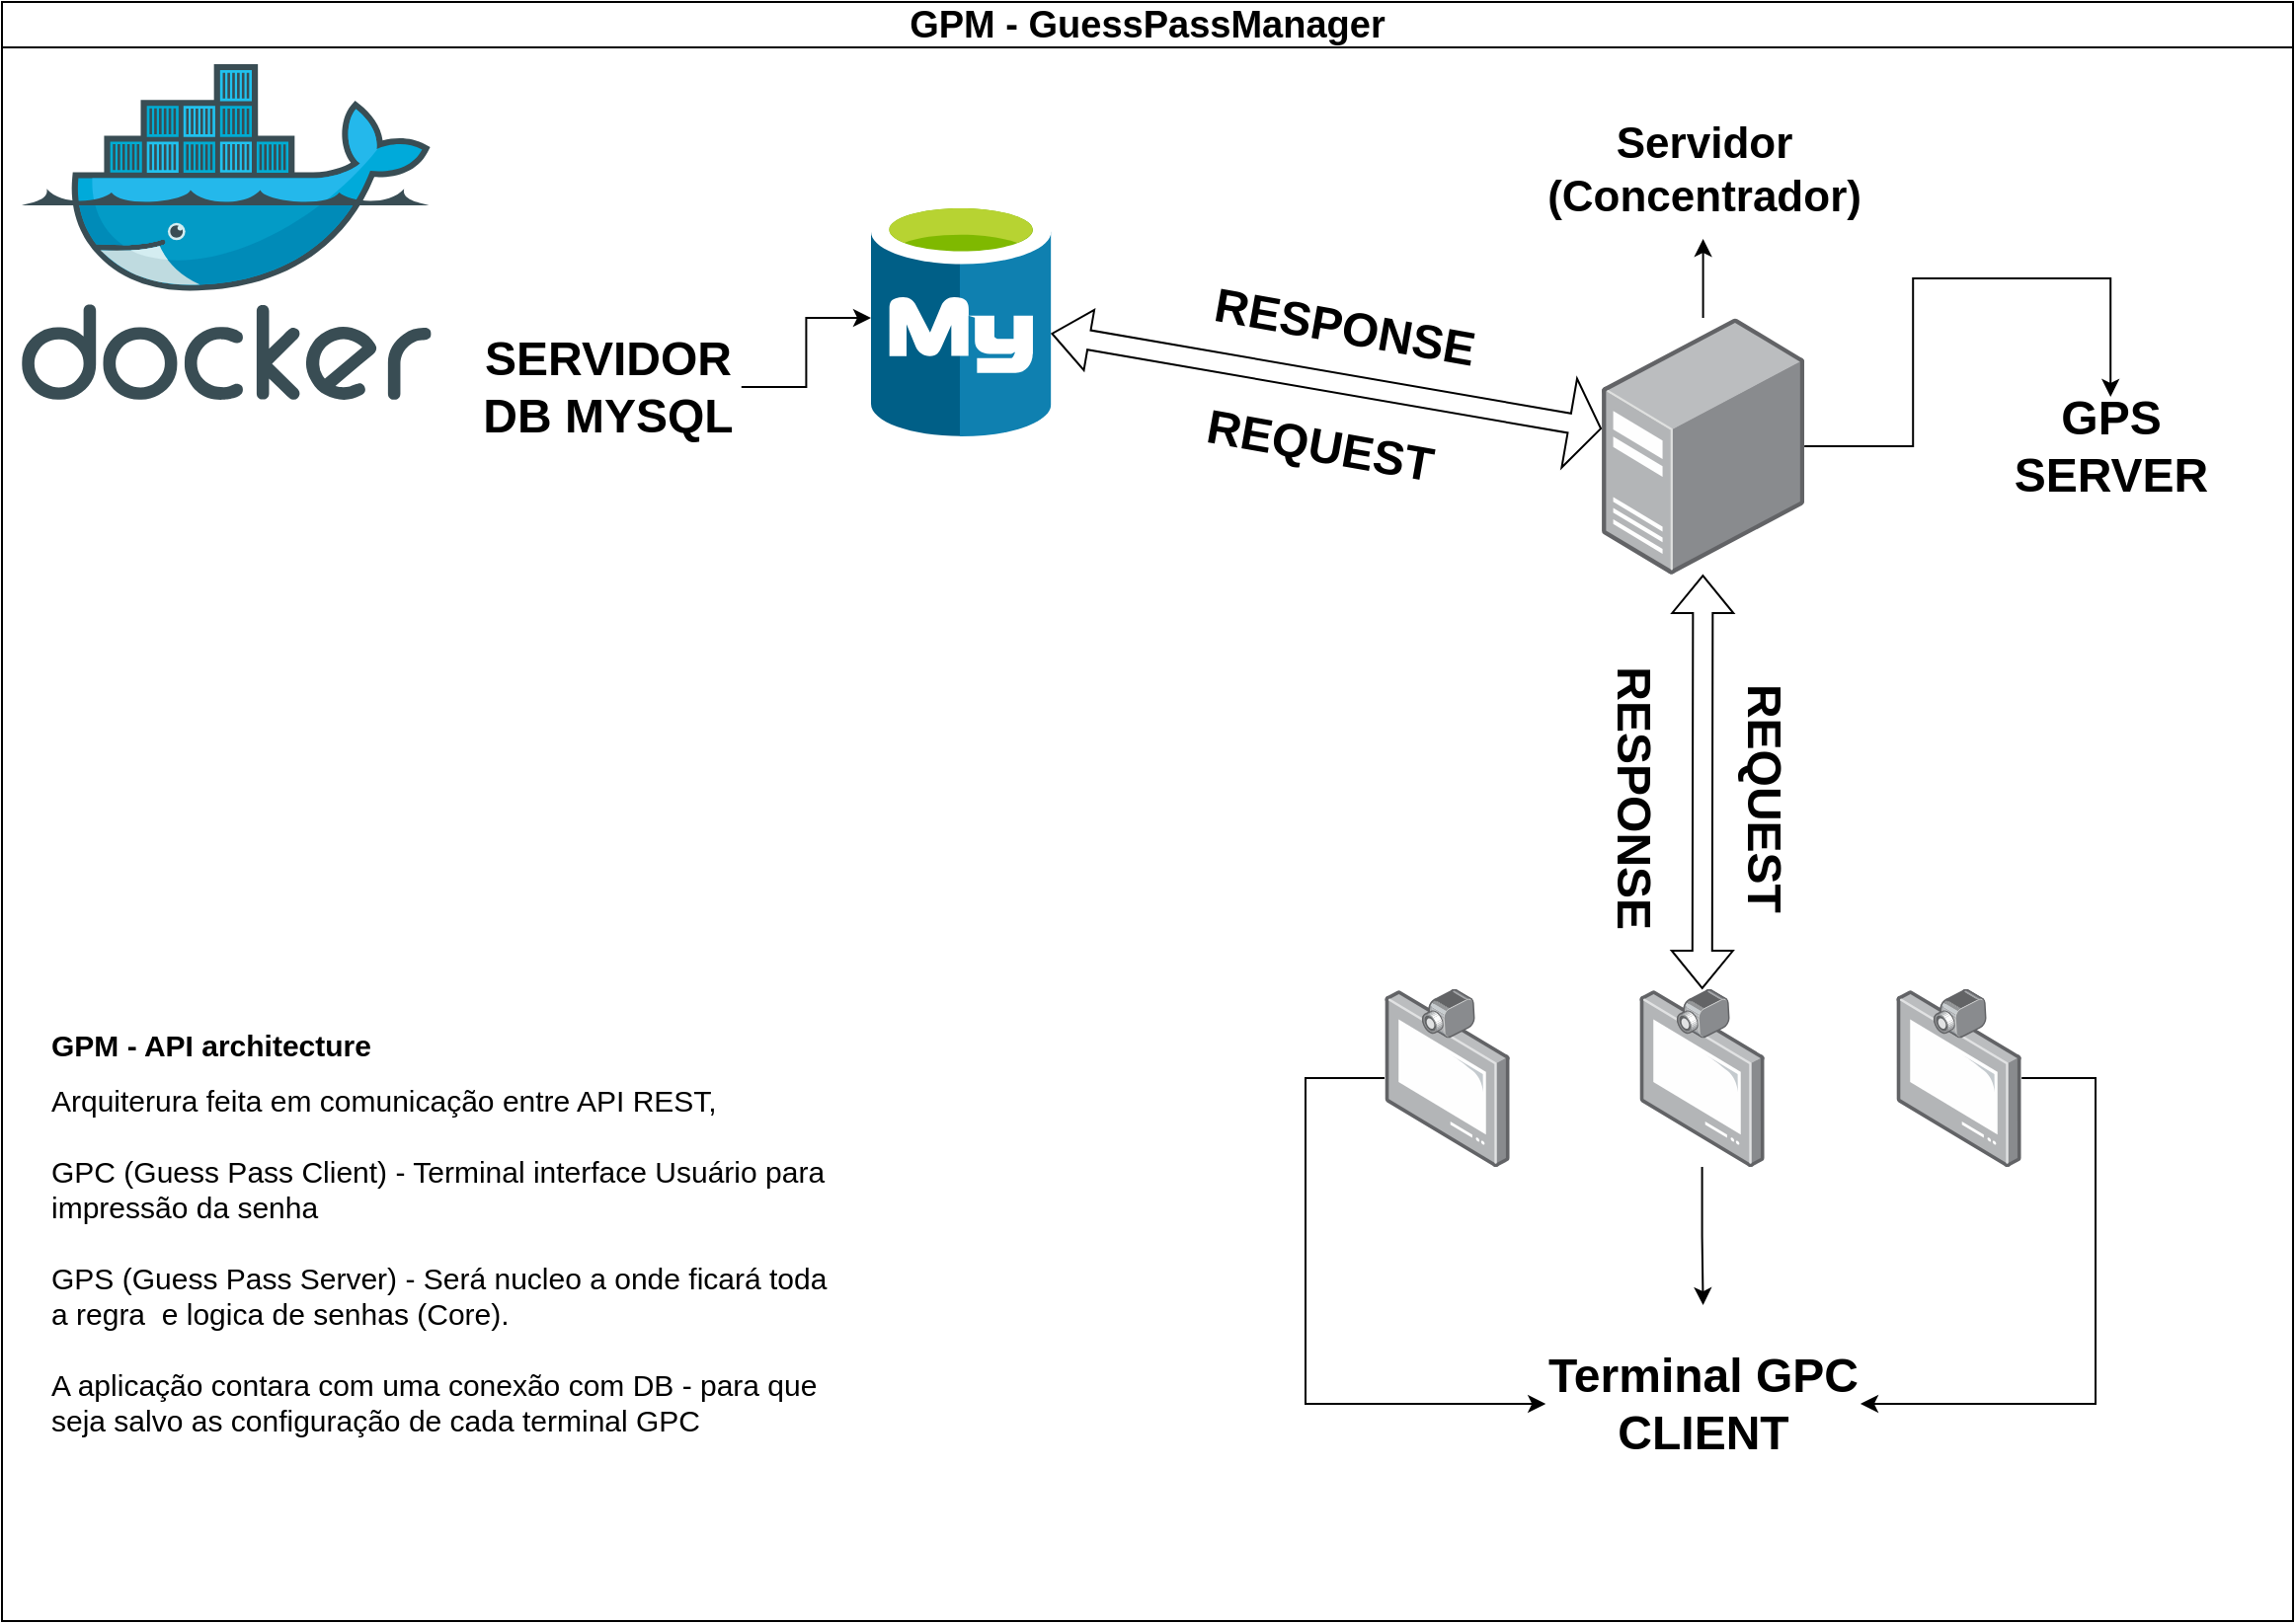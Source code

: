 <mxfile version="21.3.7" type="device" pages="3">
  <diagram id="f106602c-feb2-e66a-4537-3a34d633f6aa" name="Arquitetura ">
    <mxGraphModel dx="1867" dy="878" grid="1" gridSize="10" guides="1" tooltips="1" connect="1" arrows="1" fold="1" page="1" pageScale="1" pageWidth="1169" pageHeight="827" background="none" math="0" shadow="0">
      <root>
        <mxCell id="0" />
        <mxCell id="1" parent="0" />
        <mxCell id="pcUZTeSS1rxzo9gklF2V-1036" value="GPM - GuessPassManager" style="swimlane;whiteSpace=wrap;html=1;fontSize=19;" parent="1" vertex="1">
          <mxGeometry width="1160" height="820" as="geometry" />
        </mxCell>
        <mxCell id="pcUZTeSS1rxzo9gklF2V-1007" value="" style="image;points=[];aspect=fixed;html=1;align=center;shadow=0;dashed=0;image=img/lib/allied_telesis/computer_and_terminals/Server_Desktop.svg;" parent="pcUZTeSS1rxzo9gklF2V-1036" vertex="1">
          <mxGeometry x="810.02" y="160" width="102.56" height="130" as="geometry" />
        </mxCell>
        <mxCell id="pcUZTeSS1rxzo9gklF2V-1008" value="Servidor (Concentrador)" style="text;html=1;align=center;verticalAlign=middle;whiteSpace=wrap;rounded=0;fontSize=22;fontStyle=1" parent="pcUZTeSS1rxzo9gklF2V-1036" vertex="1">
          <mxGeometry x="789.52" y="50" width="143.56" height="70" as="geometry" />
        </mxCell>
        <mxCell id="pcUZTeSS1rxzo9gklF2V-1035" style="edgeStyle=orthogonalEdgeStyle;rounded=0;orthogonalLoop=1;jettySize=auto;html=1;" parent="pcUZTeSS1rxzo9gklF2V-1036" source="pcUZTeSS1rxzo9gklF2V-1007" target="pcUZTeSS1rxzo9gklF2V-1008" edge="1">
          <mxGeometry relative="1" as="geometry" />
        </mxCell>
        <mxCell id="pcUZTeSS1rxzo9gklF2V-1011" value="" style="group" parent="pcUZTeSS1rxzo9gklF2V-1036" vertex="1" connectable="0">
          <mxGeometry x="700" y="500" width="322.6" height="90" as="geometry" />
        </mxCell>
        <mxCell id="pcUZTeSS1rxzo9gklF2V-1002" value="" style="image;points=[];aspect=fixed;html=1;align=center;shadow=0;dashed=0;image=img/lib/allied_telesis/computer_and_terminals/Vdeo_Conference_Terminal.svg;" parent="pcUZTeSS1rxzo9gklF2V-1011" vertex="1">
          <mxGeometry width="63.6" height="90" as="geometry" />
        </mxCell>
        <mxCell id="pcUZTeSS1rxzo9gklF2V-1004" value="" style="image;points=[];aspect=fixed;html=1;align=center;shadow=0;dashed=0;image=img/lib/allied_telesis/computer_and_terminals/Vdeo_Conference_Terminal.svg;" parent="pcUZTeSS1rxzo9gklF2V-1011" vertex="1">
          <mxGeometry x="259" width="63.6" height="90" as="geometry" />
        </mxCell>
        <mxCell id="pcUZTeSS1rxzo9gklF2V-1005" value="" style="image;points=[];aspect=fixed;html=1;align=center;shadow=0;dashed=0;image=img/lib/allied_telesis/computer_and_terminals/Vdeo_Conference_Terminal.svg;" parent="pcUZTeSS1rxzo9gklF2V-1011" vertex="1">
          <mxGeometry x="129" width="63.6" height="90" as="geometry" />
        </mxCell>
        <mxCell id="pcUZTeSS1rxzo9gklF2V-1018" value="GPS&lt;br style=&quot;font-size: 24px;&quot;&gt;SERVER" style="text;html=1;align=center;verticalAlign=middle;whiteSpace=wrap;rounded=0;fontSize=24;fontStyle=1" parent="pcUZTeSS1rxzo9gklF2V-1036" vertex="1">
          <mxGeometry x="1022.6" y="200" width="90" height="50" as="geometry" />
        </mxCell>
        <mxCell id="pcUZTeSS1rxzo9gklF2V-1017" style="edgeStyle=orthogonalEdgeStyle;rounded=0;orthogonalLoop=1;jettySize=auto;html=1;entryX=0.5;entryY=0;entryDx=0;entryDy=0;" parent="pcUZTeSS1rxzo9gklF2V-1036" source="pcUZTeSS1rxzo9gklF2V-1007" target="pcUZTeSS1rxzo9gklF2V-1018" edge="1">
          <mxGeometry relative="1" as="geometry">
            <mxPoint x="1029.02" y="180" as="targetPoint" />
          </mxGeometry>
        </mxCell>
        <mxCell id="pcUZTeSS1rxzo9gklF2V-1024" value="" style="shape=flexArrow;endArrow=classic;startArrow=classic;html=1;rounded=0;" parent="pcUZTeSS1rxzo9gklF2V-1036" source="pcUZTeSS1rxzo9gklF2V-1007" target="pcUZTeSS1rxzo9gklF2V-1005" edge="1">
          <mxGeometry width="100" height="100" relative="1" as="geometry">
            <mxPoint x="789.02" y="580" as="sourcePoint" />
            <mxPoint x="889.02" y="480" as="targetPoint" />
          </mxGeometry>
        </mxCell>
        <mxCell id="pcUZTeSS1rxzo9gklF2V-1027" value="&lt;div style=&quot;text-align: justify; font-size: 24px;&quot;&gt;&lt;span style=&quot;background-color: initial; font-size: 24px;&quot;&gt;REQUEST&lt;/span&gt;&lt;/div&gt;" style="text;html=1;strokeColor=none;fillColor=none;align=center;verticalAlign=middle;whiteSpace=wrap;rounded=0;fontSize=24;fontStyle=1;direction=north;flipH=1;flipV=0;rotation=90;" parent="pcUZTeSS1rxzo9gklF2V-1036" vertex="1">
          <mxGeometry x="794.47" y="380.55" width="195.22" height="47" as="geometry" />
        </mxCell>
        <mxCell id="pcUZTeSS1rxzo9gklF2V-1028" value="&lt;div style=&quot;text-align: justify; font-size: 24px;&quot;&gt;&lt;span style=&quot;background-color: initial; font-size: 24px;&quot;&gt;RESPONSE&lt;/span&gt;&lt;/div&gt;" style="text;html=1;strokeColor=none;fillColor=none;align=center;verticalAlign=middle;whiteSpace=wrap;rounded=0;fontSize=24;fontStyle=1;direction=north;flipH=1;flipV=0;rotation=90;" parent="pcUZTeSS1rxzo9gklF2V-1036" vertex="1">
          <mxGeometry x="729.02" y="380" width="195.22" height="47" as="geometry" />
        </mxCell>
        <mxCell id="pcUZTeSS1rxzo9gklF2V-1031" value="" style="image;sketch=0;aspect=fixed;html=1;points=[];align=center;fontSize=12;image=img/lib/mscae/Azure_Database_for_MySQL_servers.svg;" parent="pcUZTeSS1rxzo9gklF2V-1036" vertex="1">
          <mxGeometry x="440" y="100" width="91.2" height="120" as="geometry" />
        </mxCell>
        <mxCell id="pcUZTeSS1rxzo9gklF2V-1029" value="" style="shape=flexArrow;endArrow=classic;startArrow=classic;html=1;rounded=0;endWidth=34.667;endSize=5.053;" parent="pcUZTeSS1rxzo9gklF2V-1036" source="pcUZTeSS1rxzo9gklF2V-1031" target="pcUZTeSS1rxzo9gklF2V-1007" edge="1">
          <mxGeometry width="100" height="100" relative="1" as="geometry">
            <mxPoint x="175.6" y="274.404" as="sourcePoint" />
            <mxPoint x="384.4" y="240" as="targetPoint" />
          </mxGeometry>
        </mxCell>
        <mxCell id="pcUZTeSS1rxzo9gklF2V-1039" style="edgeStyle=orthogonalEdgeStyle;rounded=0;orthogonalLoop=1;jettySize=auto;html=1;" parent="pcUZTeSS1rxzo9gklF2V-1036" source="pcUZTeSS1rxzo9gklF2V-1032" target="pcUZTeSS1rxzo9gklF2V-1031" edge="1">
          <mxGeometry relative="1" as="geometry" />
        </mxCell>
        <mxCell id="pcUZTeSS1rxzo9gklF2V-1032" value="SERVIDOR DB MYSQL" style="text;html=1;strokeColor=none;fillColor=none;align=center;verticalAlign=middle;whiteSpace=wrap;rounded=0;fontSize=24;fontStyle=1" parent="pcUZTeSS1rxzo9gklF2V-1036" vertex="1">
          <mxGeometry x="240.0" y="150" width="134.4" height="90" as="geometry" />
        </mxCell>
        <mxCell id="pcUZTeSS1rxzo9gklF2V-1019" value="Terminal GPC CLIENT" style="text;html=1;strokeColor=none;fillColor=none;align=center;verticalAlign=middle;whiteSpace=wrap;rounded=0;fontSize=24;fontStyle=1" parent="pcUZTeSS1rxzo9gklF2V-1036" vertex="1">
          <mxGeometry x="781.62" y="660" width="159.36" height="100" as="geometry" />
        </mxCell>
        <mxCell id="pcUZTeSS1rxzo9gklF2V-1041" style="edgeStyle=orthogonalEdgeStyle;rounded=0;orthogonalLoop=1;jettySize=auto;html=1;entryX=0;entryY=0.5;entryDx=0;entryDy=0;" parent="pcUZTeSS1rxzo9gklF2V-1036" source="pcUZTeSS1rxzo9gklF2V-1002" target="pcUZTeSS1rxzo9gklF2V-1019" edge="1">
          <mxGeometry relative="1" as="geometry">
            <Array as="points">
              <mxPoint x="660" y="545" />
              <mxPoint x="660" y="710" />
            </Array>
          </mxGeometry>
        </mxCell>
        <mxCell id="pcUZTeSS1rxzo9gklF2V-1042" style="edgeStyle=orthogonalEdgeStyle;rounded=0;orthogonalLoop=1;jettySize=auto;html=1;" parent="pcUZTeSS1rxzo9gklF2V-1036" source="pcUZTeSS1rxzo9gklF2V-1005" target="pcUZTeSS1rxzo9gklF2V-1019" edge="1">
          <mxGeometry relative="1" as="geometry" />
        </mxCell>
        <mxCell id="pcUZTeSS1rxzo9gklF2V-1043" style="edgeStyle=orthogonalEdgeStyle;rounded=0;orthogonalLoop=1;jettySize=auto;html=1;entryX=1;entryY=0.5;entryDx=0;entryDy=0;" parent="pcUZTeSS1rxzo9gklF2V-1036" source="pcUZTeSS1rxzo9gklF2V-1004" target="pcUZTeSS1rxzo9gklF2V-1019" edge="1">
          <mxGeometry relative="1" as="geometry">
            <Array as="points">
              <mxPoint x="1060" y="545" />
              <mxPoint x="1060" y="710" />
            </Array>
          </mxGeometry>
        </mxCell>
        <mxCell id="pcUZTeSS1rxzo9gklF2V-1044" value="&lt;h1 style=&quot;font-size: 15px;&quot;&gt;GPM - API architecture&lt;/h1&gt;&lt;div style=&quot;font-size: 15px;&quot;&gt;Arquiterura feita em comunicação entre API REST,&amp;nbsp;&lt;br style=&quot;font-size: 15px;&quot;&gt;&lt;br style=&quot;font-size: 15px;&quot;&gt;&lt;/div&gt;&lt;div style=&quot;font-size: 15px;&quot;&gt;GPC (Guess Pass Client) - Terminal interface Usuário para impressão da senha&lt;br style=&quot;font-size: 15px;&quot;&gt;&lt;span style=&quot;background-color: initial; font-size: 15px;&quot;&gt;&lt;br style=&quot;font-size: 15px;&quot;&gt;&lt;/span&gt;&lt;/div&gt;&lt;div style=&quot;font-size: 15px;&quot;&gt;&lt;span style=&quot;background-color: initial; font-size: 15px;&quot;&gt;GPS (Guess Pass Server) - Será nucleo a onde ficará toda a regra&amp;nbsp; e logica de senhas (Core).&lt;/span&gt;&lt;/div&gt;&lt;div style=&quot;font-size: 15px;&quot;&gt;&lt;span style=&quot;background-color: initial; font-size: 15px;&quot;&gt;&amp;nbsp;&lt;/span&gt;&lt;br style=&quot;font-size: 15px;&quot;&gt;&lt;/div&gt;&lt;div style=&quot;font-size: 15px;&quot;&gt;&lt;span style=&quot;background-color: initial; font-size: 15px;&quot;&gt;A aplicação contara com uma conexão com DB - para que seja salvo as configuração de cada terminal GPC&lt;/span&gt;&lt;/div&gt;&lt;div style=&quot;font-size: 15px;&quot;&gt;&lt;span style=&quot;background-color: initial; font-size: 15px;&quot;&gt;&lt;br style=&quot;font-size: 15px;&quot;&gt;&lt;/span&gt;&lt;/div&gt;" style="text;html=1;strokeColor=none;fillColor=none;spacing=5;spacingTop=-20;whiteSpace=wrap;overflow=hidden;rounded=0;align=left;fontSize=15;fontStyle=0" parent="pcUZTeSS1rxzo9gklF2V-1036" vertex="1">
          <mxGeometry x="20" y="520" width="410" height="270" as="geometry" />
        </mxCell>
        <mxCell id="pcUZTeSS1rxzo9gklF2V-1045" value="&lt;div style=&quot;text-align: justify; font-size: 24px;&quot;&gt;&lt;span style=&quot;background-color: initial; font-size: 24px;&quot;&gt;RESPONSE&lt;/span&gt;&lt;/div&gt;" style="text;html=1;strokeColor=none;fillColor=none;align=center;verticalAlign=middle;whiteSpace=wrap;rounded=0;fontSize=24;fontStyle=1;direction=north;flipH=1;flipV=0;rotation=10;" parent="pcUZTeSS1rxzo9gklF2V-1036" vertex="1">
          <mxGeometry x="550.02" y="140" width="260" height="50" as="geometry" />
        </mxCell>
        <mxCell id="pcUZTeSS1rxzo9gklF2V-1046" value="&lt;div style=&quot;text-align: justify; font-size: 24px;&quot;&gt;&lt;span style=&quot;background-color: initial; font-size: 24px;&quot;&gt;REQUEST&lt;/span&gt;&lt;/div&gt;" style="text;html=1;strokeColor=none;fillColor=none;align=center;verticalAlign=middle;whiteSpace=wrap;rounded=0;fontSize=24;fontStyle=1;direction=north;flipH=1;flipV=0;rotation=10;" parent="pcUZTeSS1rxzo9gklF2V-1036" vertex="1">
          <mxGeometry x="570" y="201.5" width="195.22" height="47" as="geometry" />
        </mxCell>
        <mxCell id="klpBPD3Ztjj1WV_Hz3qy-1" value="" style="image;sketch=0;aspect=fixed;html=1;points=[];align=center;fontSize=12;image=img/lib/mscae/Docker.svg;" vertex="1" parent="pcUZTeSS1rxzo9gklF2V-1036">
          <mxGeometry x="10" y="31.5" width="207.32" height="170" as="geometry" />
        </mxCell>
      </root>
    </mxGraphModel>
  </diagram>
  <diagram id="YgqMaoHmRfHc-QW1qKvh" name="Diagrama GPS">
    <mxGraphModel dx="1120" dy="527" grid="1" gridSize="10" guides="1" tooltips="1" connect="1" arrows="1" fold="1" page="1" pageScale="1" pageWidth="827" pageHeight="1169" math="0" shadow="0">
      <root>
        <mxCell id="0" />
        <mxCell id="1" parent="0" />
        <mxCell id="7FlAMweAJ6CCmoFDmq-o-15" value="" style="group" parent="1" vertex="1" connectable="0">
          <mxGeometry x="190" y="190" width="190" height="136" as="geometry" />
        </mxCell>
        <mxCell id="7FlAMweAJ6CCmoFDmq-o-7" value="Controller" style="shape=folder;fontStyle=1;spacingTop=10;tabWidth=40;tabHeight=14;tabPosition=left;html=1;whiteSpace=wrap;" parent="7FlAMweAJ6CCmoFDmq-o-15" vertex="1">
          <mxGeometry y="86" width="83.125" height="50" as="geometry" />
        </mxCell>
        <mxCell id="7FlAMweAJ6CCmoFDmq-o-8" value="GPClientController" style="swimlane;fontStyle=1;align=center;verticalAlign=top;childLayout=stackLayout;horizontal=1;startSize=26;horizontalStack=0;resizeParent=1;resizeParentMax=0;resizeLast=0;collapsible=1;marginBottom=0;whiteSpace=wrap;html=1;" parent="7FlAMweAJ6CCmoFDmq-o-15" vertex="1">
          <mxGeometry width="190" height="86" as="geometry" />
        </mxCell>
        <mxCell id="7FlAMweAJ6CCmoFDmq-o-9" value="private gpcService: GPCService" style="text;strokeColor=none;fillColor=none;align=left;verticalAlign=top;spacingLeft=4;spacingRight=4;overflow=hidden;rotatable=0;points=[[0,0.5],[1,0.5]];portConstraint=eastwest;whiteSpace=wrap;html=1;" parent="7FlAMweAJ6CCmoFDmq-o-8" vertex="1">
          <mxGeometry y="26" width="190" height="26" as="geometry" />
        </mxCell>
        <mxCell id="7FlAMweAJ6CCmoFDmq-o-10" value="" style="line;strokeWidth=1;fillColor=none;align=left;verticalAlign=middle;spacingTop=-1;spacingLeft=3;spacingRight=3;rotatable=0;labelPosition=right;points=[];portConstraint=eastwest;strokeColor=inherit;" parent="7FlAMweAJ6CCmoFDmq-o-8" vertex="1">
          <mxGeometry y="52" width="190" height="8" as="geometry" />
        </mxCell>
        <mxCell id="7FlAMweAJ6CCmoFDmq-o-11" value="+ dataHours(type): type" style="text;strokeColor=none;fillColor=none;align=left;verticalAlign=top;spacingLeft=4;spacingRight=4;overflow=hidden;rotatable=0;points=[[0,0.5],[1,0.5]];portConstraint=eastwest;whiteSpace=wrap;html=1;" parent="7FlAMweAJ6CCmoFDmq-o-8" vertex="1">
          <mxGeometry y="60" width="190" height="26" as="geometry" />
        </mxCell>
      </root>
    </mxGraphModel>
  </diagram>
  <diagram name="Diagrama GPC" id="iRxrYfiUwK2YsmkVlv4f">
    <mxGraphModel dx="1120" dy="527" grid="1" gridSize="10" guides="1" tooltips="1" connect="1" arrows="1" fold="1" page="1" pageScale="1" pageWidth="827" pageHeight="1169" math="0" shadow="0">
      <root>
        <mxCell id="-i3PteaTSdgh4PXQP0ZX-0" />
        <mxCell id="-i3PteaTSdgh4PXQP0ZX-1" parent="-i3PteaTSdgh4PXQP0ZX-0" />
        <mxCell id="3Q9i7_fvnX4yVWWdKgRC-0" value="Terminal" style="swimlane;fontStyle=1;align=center;verticalAlign=top;childLayout=stackLayout;horizontal=1;startSize=26;horizontalStack=0;resizeParent=1;resizeParentMax=0;resizeLast=0;collapsible=1;marginBottom=0;whiteSpace=wrap;html=1;" vertex="1" parent="-i3PteaTSdgh4PXQP0ZX-1">
          <mxGeometry x="300" y="200" width="160" height="86" as="geometry" />
        </mxCell>
        <mxCell id="3Q9i7_fvnX4yVWWdKgRC-1" value="- id: UUID" style="text;strokeColor=none;fillColor=none;align=left;verticalAlign=top;spacingLeft=4;spacingRight=4;overflow=hidden;rotatable=0;points=[[0,0.5],[1,0.5]];portConstraint=eastwest;whiteSpace=wrap;html=1;" vertex="1" parent="3Q9i7_fvnX4yVWWdKgRC-0">
          <mxGeometry y="26" width="160" height="26" as="geometry" />
        </mxCell>
        <mxCell id="3Q9i7_fvnX4yVWWdKgRC-2" value="" style="line;strokeWidth=1;fillColor=none;align=left;verticalAlign=middle;spacingTop=-1;spacingLeft=3;spacingRight=3;rotatable=0;labelPosition=right;points=[];portConstraint=eastwest;strokeColor=inherit;" vertex="1" parent="3Q9i7_fvnX4yVWWdKgRC-0">
          <mxGeometry y="52" width="160" height="8" as="geometry" />
        </mxCell>
        <mxCell id="3Q9i7_fvnX4yVWWdKgRC-3" value="+ method(type): type" style="text;strokeColor=none;fillColor=none;align=left;verticalAlign=top;spacingLeft=4;spacingRight=4;overflow=hidden;rotatable=0;points=[[0,0.5],[1,0.5]];portConstraint=eastwest;whiteSpace=wrap;html=1;" vertex="1" parent="3Q9i7_fvnX4yVWWdKgRC-0">
          <mxGeometry y="60" width="160" height="26" as="geometry" />
        </mxCell>
      </root>
    </mxGraphModel>
  </diagram>
</mxfile>
